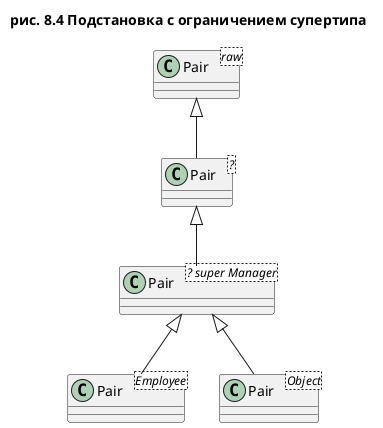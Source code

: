 @startuml
title
рис. 8.4 Подстановка с ограничением супертипа
end title

class "Pair <raw>" as class1
class "Pair <?>" as class2
class "Pair <? super Manager>" as class3
class "Pair <Employee>" as class4
class "Pair <Object>" as class5

class1 <|-- class2
class2 <|-- class3
class3 <|-- class4
class3 <|-- class5

@enduml
